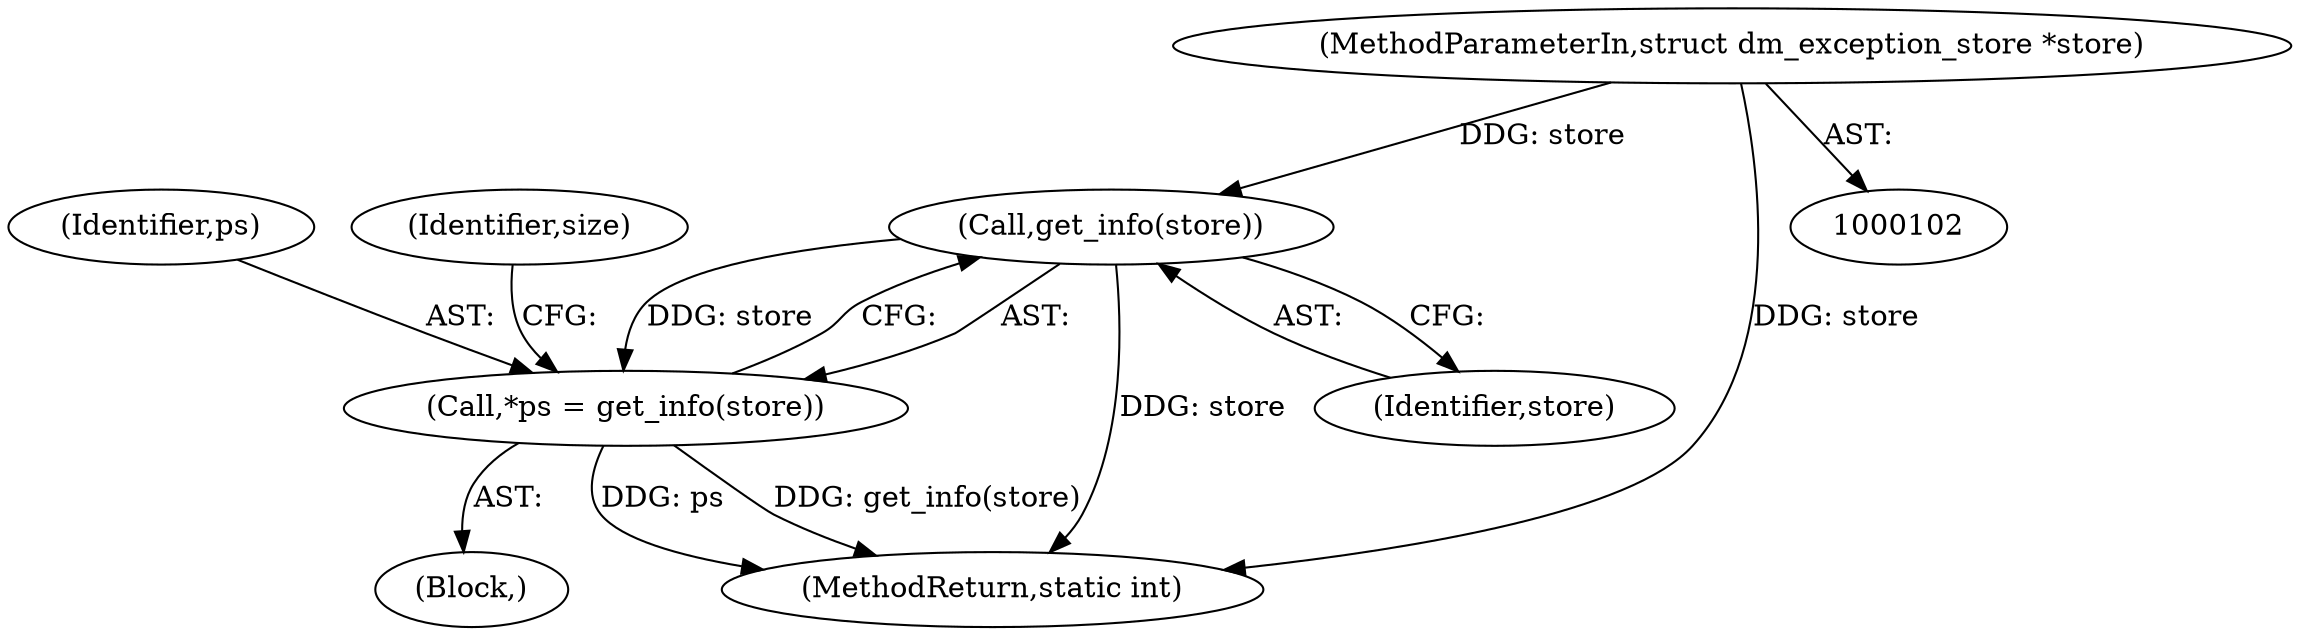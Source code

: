 digraph "0_linux_e9c6a182649f4259db704ae15a91ac820e63b0ca@pointer" {
"1000103" [label="(MethodParameterIn,struct dm_exception_store *store)"];
"1000109" [label="(Call,get_info(store))"];
"1000107" [label="(Call,*ps = get_info(store))"];
"1000105" [label="(Block,)"];
"1000108" [label="(Identifier,ps)"];
"1000107" [label="(Call,*ps = get_info(store))"];
"1000103" [label="(MethodParameterIn,struct dm_exception_store *store)"];
"1000175" [label="(MethodReturn,static int)"];
"1000110" [label="(Identifier,store)"];
"1000115" [label="(Identifier,size)"];
"1000109" [label="(Call,get_info(store))"];
"1000103" -> "1000102"  [label="AST: "];
"1000103" -> "1000175"  [label="DDG: store"];
"1000103" -> "1000109"  [label="DDG: store"];
"1000109" -> "1000107"  [label="AST: "];
"1000109" -> "1000110"  [label="CFG: "];
"1000110" -> "1000109"  [label="AST: "];
"1000107" -> "1000109"  [label="CFG: "];
"1000109" -> "1000175"  [label="DDG: store"];
"1000109" -> "1000107"  [label="DDG: store"];
"1000107" -> "1000105"  [label="AST: "];
"1000108" -> "1000107"  [label="AST: "];
"1000115" -> "1000107"  [label="CFG: "];
"1000107" -> "1000175"  [label="DDG: ps"];
"1000107" -> "1000175"  [label="DDG: get_info(store)"];
}
